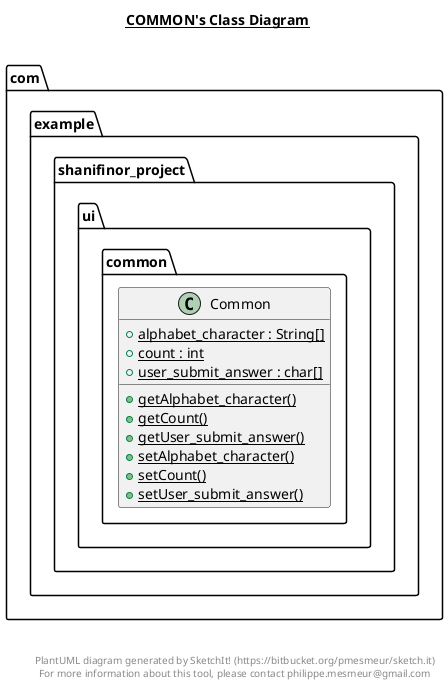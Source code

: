 @startuml

title __COMMON's Class Diagram__\n

  namespace com.example.shanifinor_project {
    namespace ui.common {
      class com.example.shanifinor_project.ui.common.Common {
          {static} + alphabet_character : String[]
          {static} + count : int
          {static} + user_submit_answer : char[]
          {static} + getAlphabet_character()
          {static} + getCount()
          {static} + getUser_submit_answer()
          {static} + setAlphabet_character()
          {static} + setCount()
          {static} + setUser_submit_answer()
      }
    }
  }
  



right footer


PlantUML diagram generated by SketchIt! (https://bitbucket.org/pmesmeur/sketch.it)
For more information about this tool, please contact philippe.mesmeur@gmail.com
endfooter

@enduml
